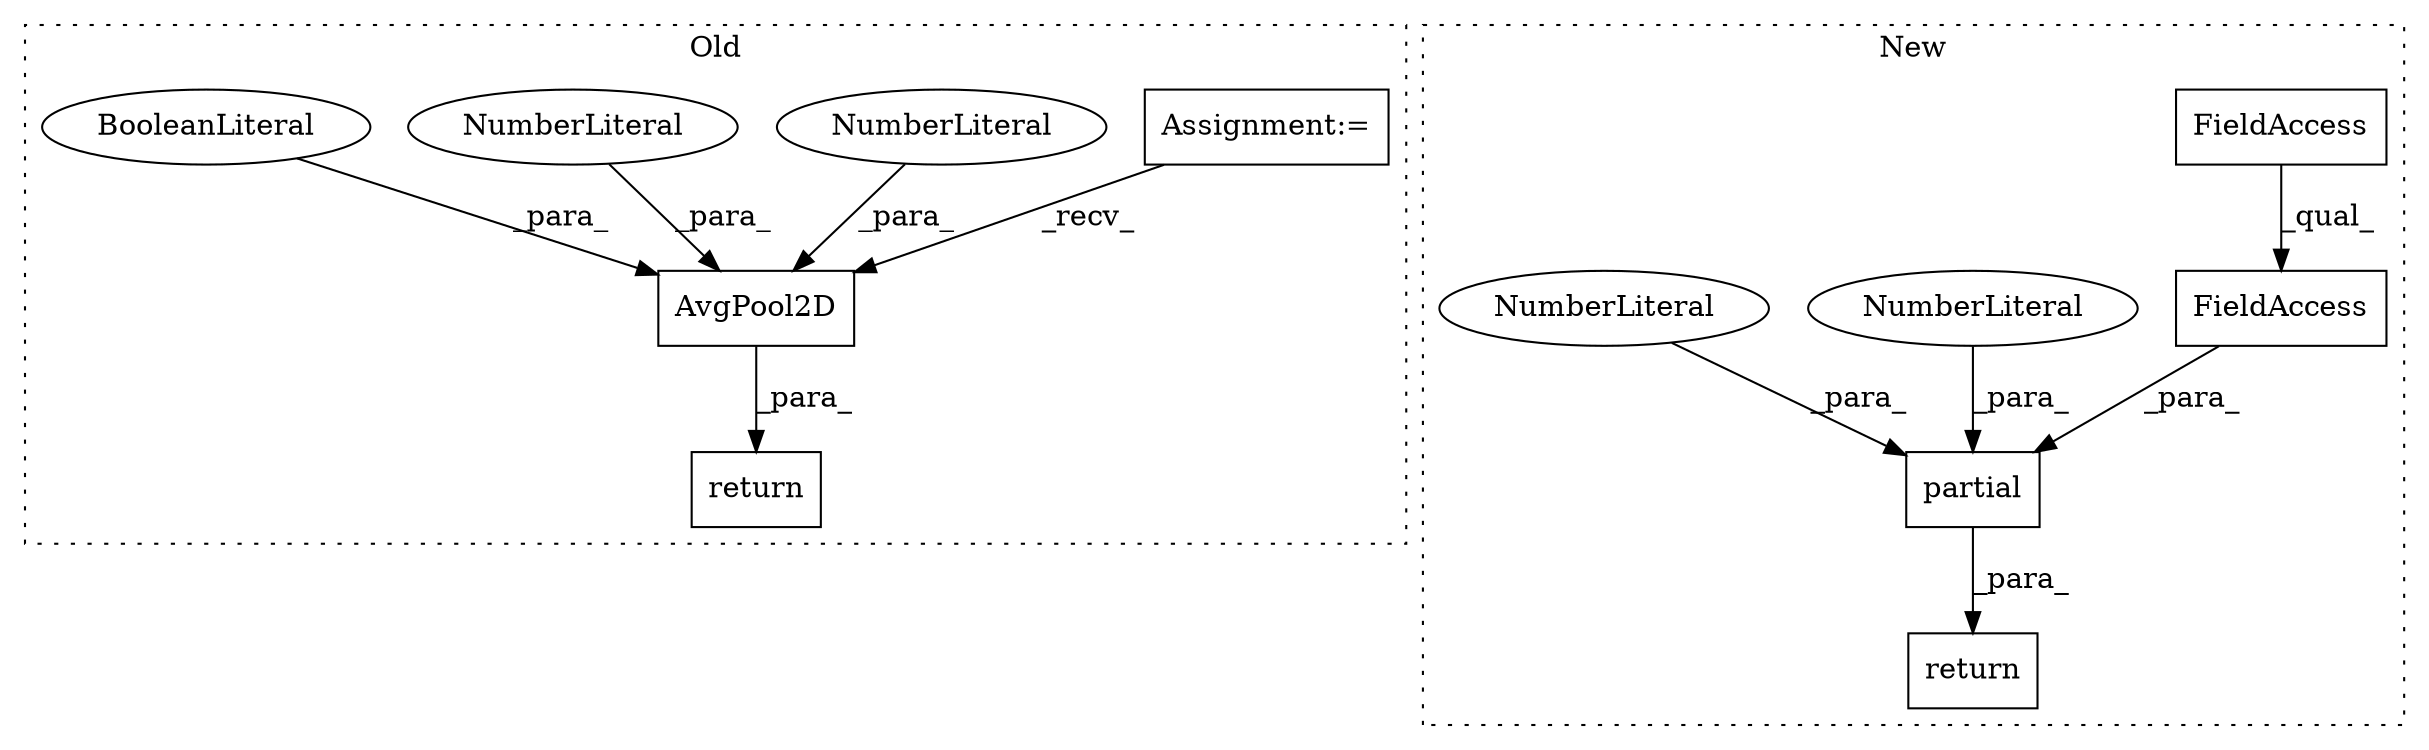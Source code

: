 digraph G {
subgraph cluster0 {
1 [label="return" a="41" s="1426" l="7" shape="box"];
5 [label="Assignment:=" a="7" s="1418" l="2" shape="box"];
9 [label="AvgPool2D" a="32" s="1436,1457" l="10,1" shape="box"];
10 [label="NumberLiteral" a="34" s="1450" l="1" shape="ellipse"];
11 [label="NumberLiteral" a="34" s="1446" l="1" shape="ellipse"];
12 [label="BooleanLiteral" a="9" s="1452" l="5" shape="ellipse"];
label = "Old";
style="dotted";
}
subgraph cluster1 {
2 [label="partial" a="32" s="1472,1522" l="8,1" shape="box"];
3 [label="FieldAccess" a="22" s="1480" l="36" shape="box"];
4 [label="return" a="41" s="1465" l="7" shape="box"];
6 [label="FieldAccess" a="22" s="1480" l="17" shape="box"];
7 [label="NumberLiteral" a="34" s="1521" l="1" shape="ellipse"];
8 [label="NumberLiteral" a="34" s="1517" l="1" shape="ellipse"];
label = "New";
style="dotted";
}
2 -> 4 [label="_para_"];
3 -> 2 [label="_para_"];
5 -> 9 [label="_recv_"];
6 -> 3 [label="_qual_"];
7 -> 2 [label="_para_"];
8 -> 2 [label="_para_"];
9 -> 1 [label="_para_"];
10 -> 9 [label="_para_"];
11 -> 9 [label="_para_"];
12 -> 9 [label="_para_"];
}